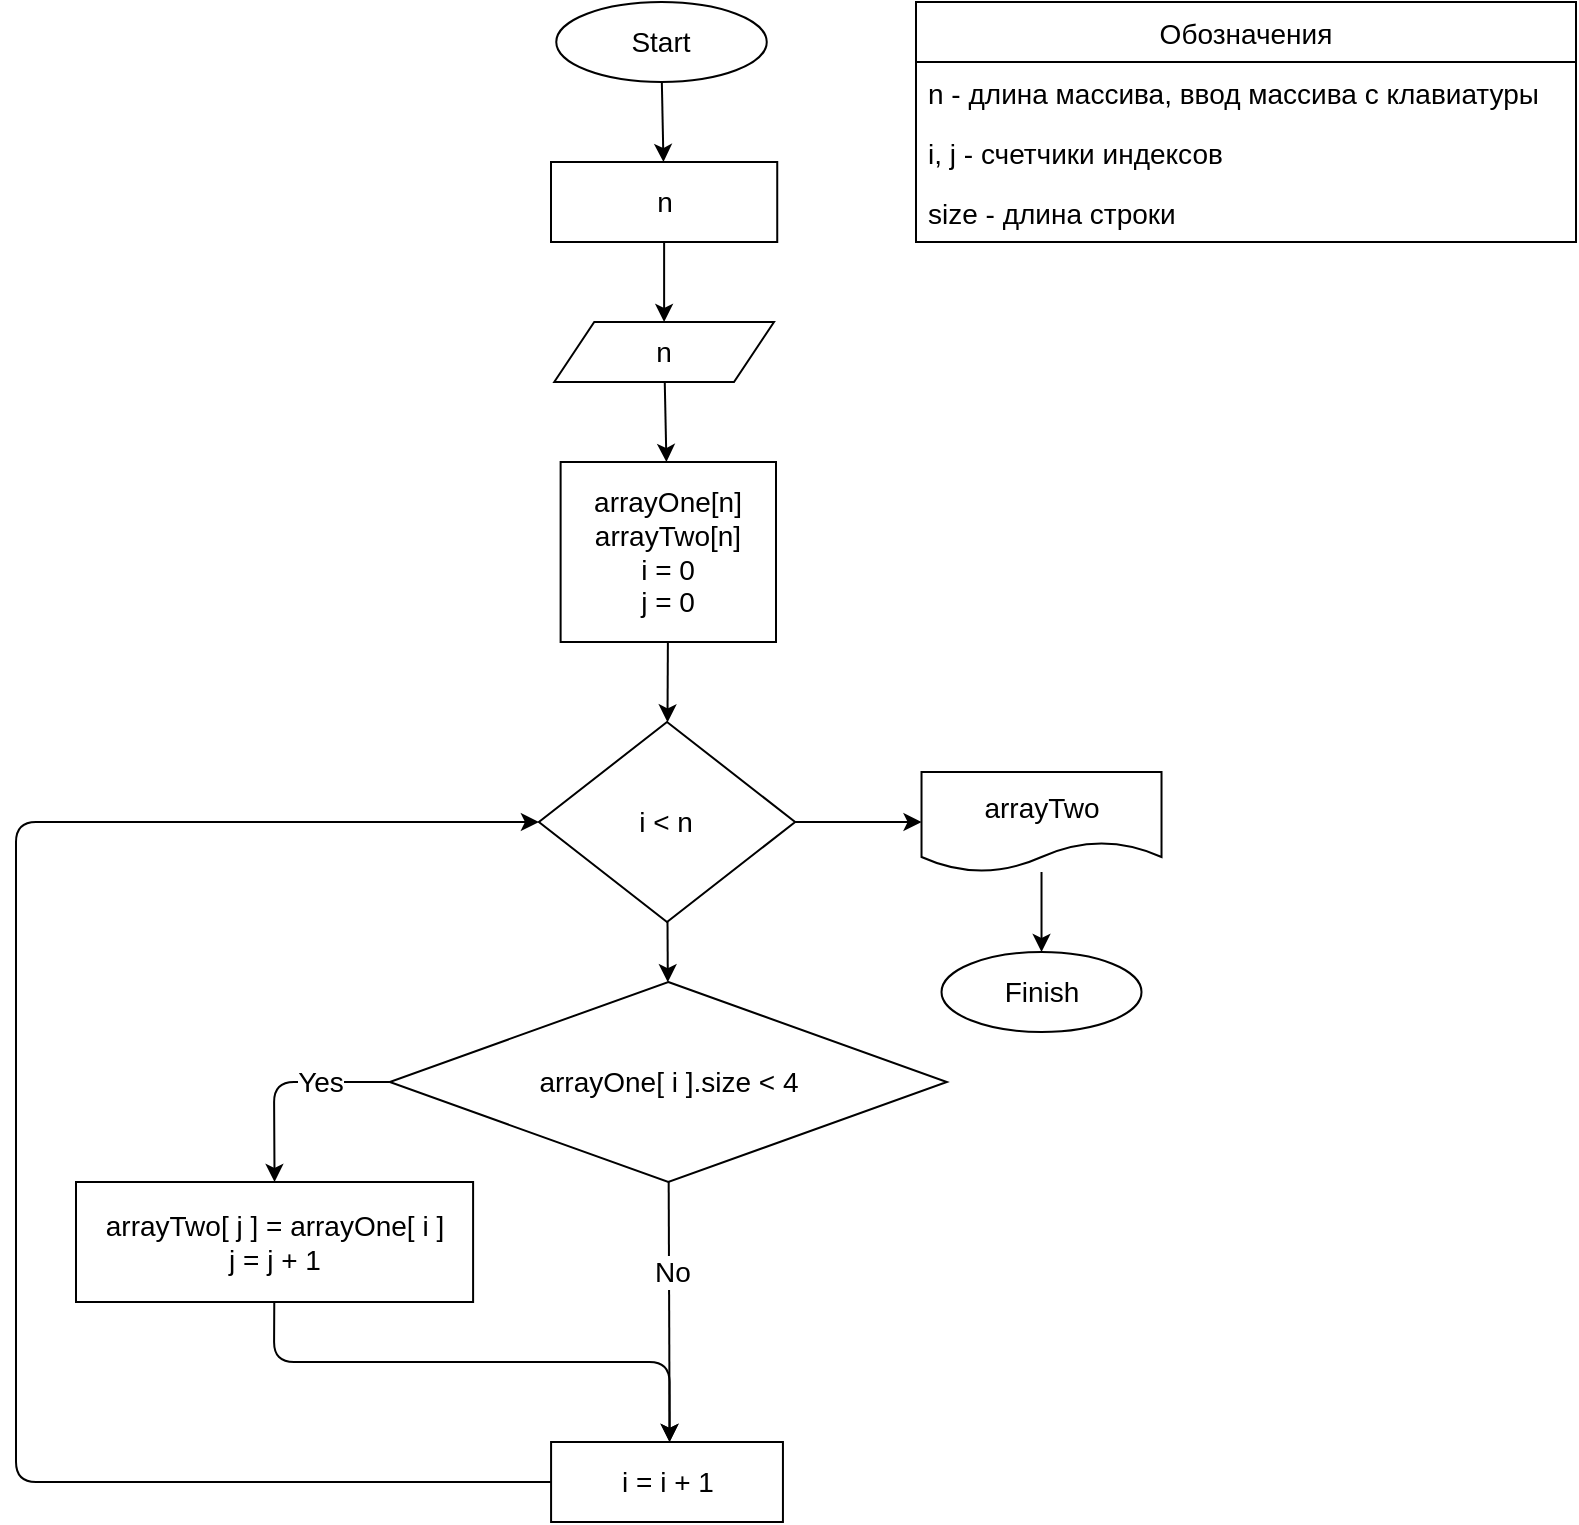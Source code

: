 <mxfile>
    <diagram id="KOKhXPnZfj2Gx2Ns34me" name="Страница 1">
        <mxGraphModel dx="1320" dy="767" grid="1" gridSize="10" guides="1" tooltips="1" connect="1" arrows="1" fold="1" page="1" pageScale="1" pageWidth="827" pageHeight="1169" math="0" shadow="0">
            <root>
                <mxCell id="0"/>
                <mxCell id="1" parent="0"/>
                <mxCell id="37" value="" style="edgeStyle=none;html=1;fontSize=14;" edge="1" parent="1" source="2" target="31">
                    <mxGeometry relative="1" as="geometry"/>
                </mxCell>
                <mxCell id="2" value="Start" style="ellipse;whiteSpace=wrap;html=1;fontSize=14;" vertex="1" parent="1">
                    <mxGeometry x="290.13" y="10" width="105.25" height="40" as="geometry"/>
                </mxCell>
                <mxCell id="36" value="" style="edgeStyle=none;html=1;fontSize=14;" edge="1" parent="1" source="3" target="12">
                    <mxGeometry relative="1" as="geometry"/>
                </mxCell>
                <mxCell id="3" value="n" style="shape=parallelogram;perimeter=parallelogramPerimeter;whiteSpace=wrap;html=1;fixedSize=1;fontSize=14;" vertex="1" parent="1">
                    <mxGeometry x="289.12" y="170" width="109.88" height="30" as="geometry"/>
                </mxCell>
                <mxCell id="6" value="Обозначения" style="swimlane;fontStyle=0;childLayout=stackLayout;horizontal=1;startSize=30;horizontalStack=0;resizeParent=1;resizeParentMax=0;resizeLast=0;collapsible=1;marginBottom=0;fontSize=14;" vertex="1" parent="1">
                    <mxGeometry x="470" y="10" width="330" height="120" as="geometry">
                        <mxRectangle x="600" y="20" width="110" height="30" as="alternateBounds"/>
                    </mxGeometry>
                </mxCell>
                <mxCell id="7" value="n - длина массива, ввод массива с клавиатуры" style="text;strokeColor=none;fillColor=none;align=left;verticalAlign=middle;spacingLeft=4;spacingRight=4;overflow=hidden;points=[[0,0.5],[1,0.5]];portConstraint=eastwest;rotatable=0;fontSize=14;" vertex="1" parent="6">
                    <mxGeometry y="30" width="330" height="30" as="geometry"/>
                </mxCell>
                <mxCell id="8" value="i, j - счетчики индексов" style="text;strokeColor=none;fillColor=none;align=left;verticalAlign=middle;spacingLeft=4;spacingRight=4;overflow=hidden;points=[[0,0.5],[1,0.5]];portConstraint=eastwest;rotatable=0;fontSize=14;" vertex="1" parent="6">
                    <mxGeometry y="60" width="330" height="30" as="geometry"/>
                </mxCell>
                <mxCell id="38" value="size - длина строки" style="text;strokeColor=none;fillColor=none;align=left;verticalAlign=middle;spacingLeft=4;spacingRight=4;overflow=hidden;points=[[0,0.5],[1,0.5]];portConstraint=eastwest;rotatable=0;fontSize=14;" vertex="1" parent="6">
                    <mxGeometry y="90" width="330" height="30" as="geometry"/>
                </mxCell>
                <mxCell id="16" value="" style="edgeStyle=none;html=1;fontSize=14;" edge="1" parent="1" source="12" target="15">
                    <mxGeometry relative="1" as="geometry"/>
                </mxCell>
                <mxCell id="12" value="arrayOne[n]&lt;br style=&quot;font-size: 14px;&quot;&gt;arrayTwo[n]&lt;br style=&quot;font-size: 14px;&quot;&gt;i = 0&lt;br style=&quot;font-size: 14px;&quot;&gt;j = 0" style="rounded=0;whiteSpace=wrap;html=1;fontSize=14;" vertex="1" parent="1">
                    <mxGeometry x="292.31" y="240" width="107.69" height="90" as="geometry"/>
                </mxCell>
                <mxCell id="18" value="" style="edgeStyle=none;html=1;fontSize=14;" edge="1" parent="1" source="15" target="17">
                    <mxGeometry relative="1" as="geometry"/>
                </mxCell>
                <mxCell id="28" value="" style="edgeStyle=none;html=1;fontSize=14;" edge="1" parent="1" source="15" target="27">
                    <mxGeometry relative="1" as="geometry"/>
                </mxCell>
                <mxCell id="15" value="i &amp;lt; n" style="rhombus;whiteSpace=wrap;html=1;fontSize=14;" vertex="1" parent="1">
                    <mxGeometry x="281.45" y="370" width="128.12" height="100" as="geometry"/>
                </mxCell>
                <mxCell id="20" style="edgeStyle=none;html=1;entryX=0.5;entryY=0;entryDx=0;entryDy=0;fontSize=14;" edge="1" parent="1" source="17" target="19">
                    <mxGeometry relative="1" as="geometry">
                        <Array as="points">
                            <mxPoint x="149" y="550"/>
                        </Array>
                    </mxGeometry>
                </mxCell>
                <mxCell id="21" value="Yes" style="edgeLabel;html=1;align=center;verticalAlign=middle;resizable=0;points=[];fontSize=14;" vertex="1" connectable="0" parent="20">
                    <mxGeometry x="-0.007" y="3" relative="1" as="geometry">
                        <mxPoint x="18" y="-3" as="offset"/>
                    </mxGeometry>
                </mxCell>
                <mxCell id="23" style="edgeStyle=none;html=1;entryX=0.5;entryY=0;entryDx=0;entryDy=0;fontSize=14;" edge="1" parent="1" source="17">
                    <mxGeometry relative="1" as="geometry">
                        <mxPoint x="346.825" y="730" as="targetPoint"/>
                    </mxGeometry>
                </mxCell>
                <mxCell id="25" value="No" style="edgeLabel;html=1;align=center;verticalAlign=middle;resizable=0;points=[];fontSize=14;" vertex="1" connectable="0" parent="23">
                    <mxGeometry x="-0.313" y="1" relative="1" as="geometry">
                        <mxPoint as="offset"/>
                    </mxGeometry>
                </mxCell>
                <mxCell id="17" value="arrayOne[ i ].size &amp;lt; 4" style="rhombus;whiteSpace=wrap;html=1;fontSize=14;" vertex="1" parent="1">
                    <mxGeometry x="206.88" y="500" width="278.55" height="100" as="geometry"/>
                </mxCell>
                <mxCell id="24" style="edgeStyle=none;html=1;fontSize=14;" edge="1" parent="1" source="19">
                    <mxGeometry relative="1" as="geometry">
                        <mxPoint x="346.76" y="730" as="targetPoint"/>
                        <Array as="points">
                            <mxPoint x="149" y="690"/>
                            <mxPoint x="262.76" y="690"/>
                            <mxPoint x="346.76" y="690"/>
                        </Array>
                    </mxGeometry>
                </mxCell>
                <mxCell id="19" value="arrayTwo[ j ] = arrayOne[ i ]&lt;br style=&quot;font-size: 14px;&quot;&gt;j = j + 1" style="rounded=0;whiteSpace=wrap;html=1;fontSize=14;" vertex="1" parent="1">
                    <mxGeometry x="50" y="600" width="198.55" height="60" as="geometry"/>
                </mxCell>
                <mxCell id="26" style="edgeStyle=none;html=1;entryX=0;entryY=0.5;entryDx=0;entryDy=0;fontSize=14;" edge="1" parent="1" target="15">
                    <mxGeometry relative="1" as="geometry">
                        <mxPoint x="288.86" y="750" as="sourcePoint"/>
                        <Array as="points">
                            <mxPoint x="20" y="750"/>
                            <mxPoint x="20" y="670"/>
                            <mxPoint x="20" y="560"/>
                            <mxPoint x="20" y="520"/>
                            <mxPoint x="20" y="420"/>
                        </Array>
                    </mxGeometry>
                </mxCell>
                <mxCell id="22" value="i = i + 1" style="rounded=0;whiteSpace=wrap;html=1;fontSize=14;" vertex="1" parent="1">
                    <mxGeometry x="287.54" y="730" width="115.93" height="40" as="geometry"/>
                </mxCell>
                <mxCell id="30" value="" style="edgeStyle=none;html=1;fontSize=14;" edge="1" parent="1" source="27" target="29">
                    <mxGeometry relative="1" as="geometry"/>
                </mxCell>
                <mxCell id="27" value="arrayTwo" style="shape=document;whiteSpace=wrap;html=1;boundedLbl=1;fontSize=14;" vertex="1" parent="1">
                    <mxGeometry x="472.76" y="395" width="120" height="50" as="geometry"/>
                </mxCell>
                <mxCell id="29" value="Finish" style="ellipse;whiteSpace=wrap;html=1;fontSize=14;" vertex="1" parent="1">
                    <mxGeometry x="482.76" y="485" width="100" height="40" as="geometry"/>
                </mxCell>
                <mxCell id="35" value="" style="edgeStyle=none;html=1;fontSize=14;" edge="1" parent="1" source="31" target="3">
                    <mxGeometry relative="1" as="geometry"/>
                </mxCell>
                <mxCell id="31" value="n" style="rounded=0;whiteSpace=wrap;html=1;fontSize=14;" vertex="1" parent="1">
                    <mxGeometry x="287.5" y="90" width="113.12" height="40" as="geometry"/>
                </mxCell>
            </root>
        </mxGraphModel>
    </diagram>
</mxfile>